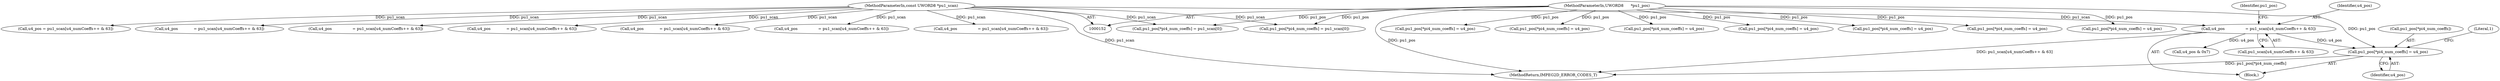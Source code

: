 digraph "0_Android_8b4ed5a23175b7ffa56eea4678db7287f825e985@pointer" {
"1000879" [label="(Call,pu1_pos[*pi4_num_coeffs] = u4_pos)"];
"1000871" [label="(Call,u4_pos                 = pu1_scan[u4_numCoeffs++ & 63])"];
"1000155" [label="(MethodParameterIn,const UWORD8 *pu1_scan)"];
"1000156" [label="(MethodParameterIn,UWORD8      *pu1_pos)"];
"1000871" [label="(Call,u4_pos                 = pu1_scan[u4_numCoeffs++ & 63])"];
"1000309" [label="(Call,pu1_pos[*pi4_num_coeffs] = pu1_scan[0])"];
"1000780" [label="(Call,u4_pos                 = pu1_scan[u4_numCoeffs++ & 63])"];
"1000630" [label="(Call,pu1_pos[*pi4_num_coeffs] = u4_pos)"];
"1000571" [label="(Call,pu1_pos[*pi4_num_coeffs] = u4_pos)"];
"1000692" [label="(Call,u4_pos = pu1_scan[u4_numCoeffs++ & 63])"];
"1000884" [label="(Identifier,u4_pos)"];
"1000700" [label="(Call,pu1_pos[*pi4_num_coeffs] = u4_pos)"];
"1001064" [label="(MethodReturn,IMPEG2D_ERROR_CODES_T)"];
"1001033" [label="(Call,u4_pos & 0x7)"];
"1000156" [label="(MethodParameterIn,UWORD8      *pu1_pos)"];
"1000563" [label="(Call,u4_pos             = pu1_scan[u4_numCoeffs++ & 63])"];
"1000944" [label="(Call,pu1_pos[*pi4_num_coeffs] = u4_pos)"];
"1001014" [label="(Call,pu1_pos[*pi4_num_coeffs] = u4_pos)"];
"1000155" [label="(MethodParameterIn,const UWORD8 *pu1_scan)"];
"1000936" [label="(Call,u4_pos                 = pu1_scan[u4_numCoeffs++ & 63])"];
"1000873" [label="(Call,pu1_scan[u4_numCoeffs++ & 63])"];
"1000887" [label="(Literal,1)"];
"1000788" [label="(Call,pu1_pos[*pi4_num_coeffs] = u4_pos)"];
"1000879" [label="(Call,pu1_pos[*pi4_num_coeffs] = u4_pos)"];
"1000453" [label="(Call,u4_pos             = pu1_scan[u4_numCoeffs++ & 63])"];
"1000362" [label="(Call,pu1_pos[*pi4_num_coeffs] = pu1_scan[0])"];
"1000881" [label="(Identifier,pu1_pos)"];
"1000872" [label="(Identifier,u4_pos)"];
"1000826" [label="(Block,)"];
"1000622" [label="(Call,u4_pos             = pu1_scan[u4_numCoeffs++ & 63])"];
"1000461" [label="(Call,pu1_pos[*pi4_num_coeffs] = u4_pos)"];
"1001006" [label="(Call,u4_pos                 = pu1_scan[u4_numCoeffs++ & 63])"];
"1000880" [label="(Call,pu1_pos[*pi4_num_coeffs])"];
"1000879" -> "1000826"  [label="AST: "];
"1000879" -> "1000884"  [label="CFG: "];
"1000880" -> "1000879"  [label="AST: "];
"1000884" -> "1000879"  [label="AST: "];
"1000887" -> "1000879"  [label="CFG: "];
"1000879" -> "1001064"  [label="DDG: pu1_pos[*pi4_num_coeffs]"];
"1000871" -> "1000879"  [label="DDG: u4_pos"];
"1000156" -> "1000879"  [label="DDG: pu1_pos"];
"1000871" -> "1000826"  [label="AST: "];
"1000871" -> "1000873"  [label="CFG: "];
"1000872" -> "1000871"  [label="AST: "];
"1000873" -> "1000871"  [label="AST: "];
"1000881" -> "1000871"  [label="CFG: "];
"1000871" -> "1001064"  [label="DDG: pu1_scan[u4_numCoeffs++ & 63]"];
"1000155" -> "1000871"  [label="DDG: pu1_scan"];
"1000871" -> "1001033"  [label="DDG: u4_pos"];
"1000155" -> "1000152"  [label="AST: "];
"1000155" -> "1001064"  [label="DDG: pu1_scan"];
"1000155" -> "1000309"  [label="DDG: pu1_scan"];
"1000155" -> "1000362"  [label="DDG: pu1_scan"];
"1000155" -> "1000453"  [label="DDG: pu1_scan"];
"1000155" -> "1000563"  [label="DDG: pu1_scan"];
"1000155" -> "1000622"  [label="DDG: pu1_scan"];
"1000155" -> "1000692"  [label="DDG: pu1_scan"];
"1000155" -> "1000780"  [label="DDG: pu1_scan"];
"1000155" -> "1000936"  [label="DDG: pu1_scan"];
"1000155" -> "1001006"  [label="DDG: pu1_scan"];
"1000156" -> "1000152"  [label="AST: "];
"1000156" -> "1001064"  [label="DDG: pu1_pos"];
"1000156" -> "1000309"  [label="DDG: pu1_pos"];
"1000156" -> "1000362"  [label="DDG: pu1_pos"];
"1000156" -> "1000461"  [label="DDG: pu1_pos"];
"1000156" -> "1000571"  [label="DDG: pu1_pos"];
"1000156" -> "1000630"  [label="DDG: pu1_pos"];
"1000156" -> "1000700"  [label="DDG: pu1_pos"];
"1000156" -> "1000788"  [label="DDG: pu1_pos"];
"1000156" -> "1000944"  [label="DDG: pu1_pos"];
"1000156" -> "1001014"  [label="DDG: pu1_pos"];
}

